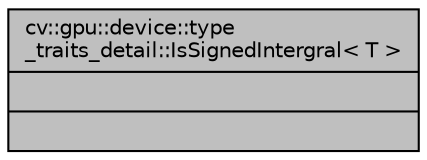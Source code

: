 digraph "cv::gpu::device::type_traits_detail::IsSignedIntergral&lt; T &gt;"
{
 // LATEX_PDF_SIZE
  edge [fontname="Helvetica",fontsize="10",labelfontname="Helvetica",labelfontsize="10"];
  node [fontname="Helvetica",fontsize="10",shape=record];
  Node1 [label="{cv::gpu::device::type\l_traits_detail::IsSignedIntergral\< T \>\n||}",height=0.2,width=0.4,color="black", fillcolor="grey75", style="filled", fontcolor="black",tooltip=" "];
}
